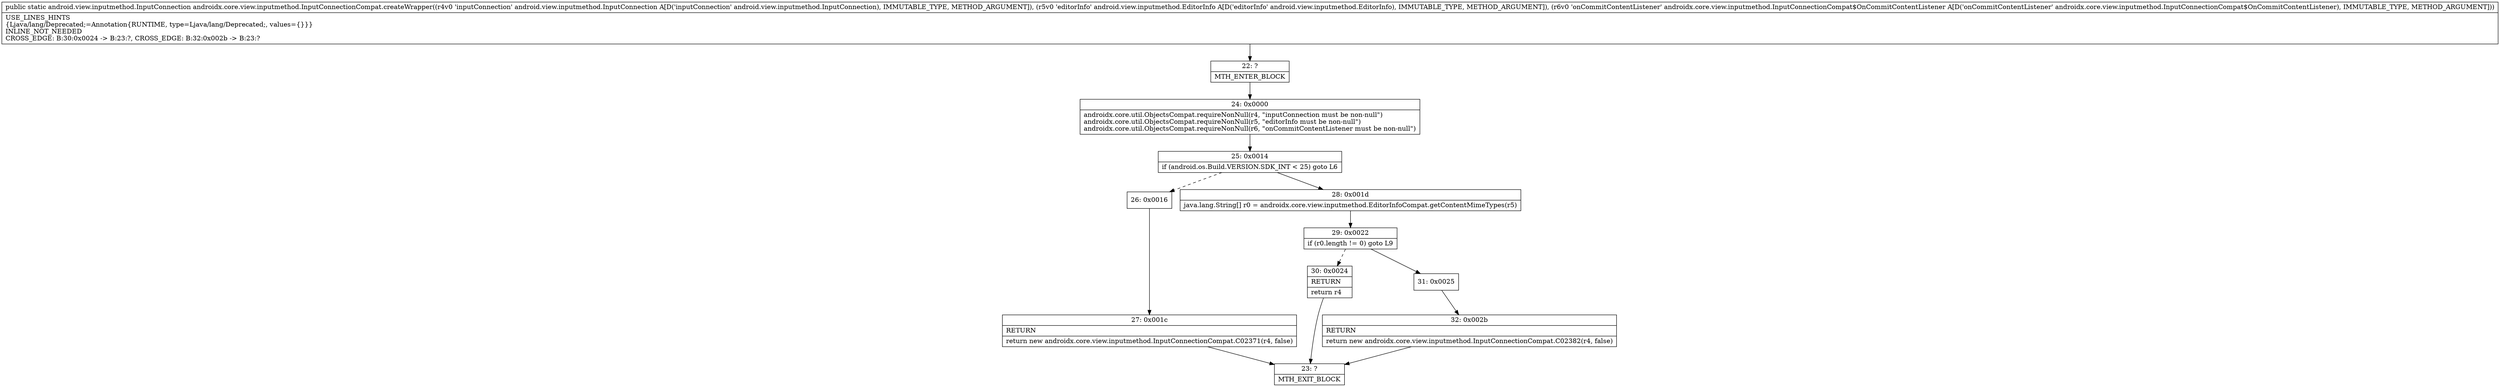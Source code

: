 digraph "CFG forandroidx.core.view.inputmethod.InputConnectionCompat.createWrapper(Landroid\/view\/inputmethod\/InputConnection;Landroid\/view\/inputmethod\/EditorInfo;Landroidx\/core\/view\/inputmethod\/InputConnectionCompat$OnCommitContentListener;)Landroid\/view\/inputmethod\/InputConnection;" {
Node_22 [shape=record,label="{22\:\ ?|MTH_ENTER_BLOCK\l}"];
Node_24 [shape=record,label="{24\:\ 0x0000|androidx.core.util.ObjectsCompat.requireNonNull(r4, \"inputConnection must be non\-null\")\landroidx.core.util.ObjectsCompat.requireNonNull(r5, \"editorInfo must be non\-null\")\landroidx.core.util.ObjectsCompat.requireNonNull(r6, \"onCommitContentListener must be non\-null\")\l}"];
Node_25 [shape=record,label="{25\:\ 0x0014|if (android.os.Build.VERSION.SDK_INT \< 25) goto L6\l}"];
Node_26 [shape=record,label="{26\:\ 0x0016}"];
Node_27 [shape=record,label="{27\:\ 0x001c|RETURN\l|return new androidx.core.view.inputmethod.InputConnectionCompat.C02371(r4, false)\l}"];
Node_23 [shape=record,label="{23\:\ ?|MTH_EXIT_BLOCK\l}"];
Node_28 [shape=record,label="{28\:\ 0x001d|java.lang.String[] r0 = androidx.core.view.inputmethod.EditorInfoCompat.getContentMimeTypes(r5)\l}"];
Node_29 [shape=record,label="{29\:\ 0x0022|if (r0.length != 0) goto L9\l}"];
Node_30 [shape=record,label="{30\:\ 0x0024|RETURN\l|return r4\l}"];
Node_31 [shape=record,label="{31\:\ 0x0025}"];
Node_32 [shape=record,label="{32\:\ 0x002b|RETURN\l|return new androidx.core.view.inputmethod.InputConnectionCompat.C02382(r4, false)\l}"];
MethodNode[shape=record,label="{public static android.view.inputmethod.InputConnection androidx.core.view.inputmethod.InputConnectionCompat.createWrapper((r4v0 'inputConnection' android.view.inputmethod.InputConnection A[D('inputConnection' android.view.inputmethod.InputConnection), IMMUTABLE_TYPE, METHOD_ARGUMENT]), (r5v0 'editorInfo' android.view.inputmethod.EditorInfo A[D('editorInfo' android.view.inputmethod.EditorInfo), IMMUTABLE_TYPE, METHOD_ARGUMENT]), (r6v0 'onCommitContentListener' androidx.core.view.inputmethod.InputConnectionCompat$OnCommitContentListener A[D('onCommitContentListener' androidx.core.view.inputmethod.InputConnectionCompat$OnCommitContentListener), IMMUTABLE_TYPE, METHOD_ARGUMENT]))  | USE_LINES_HINTS\l\{Ljava\/lang\/Deprecated;=Annotation\{RUNTIME, type=Ljava\/lang\/Deprecated;, values=\{\}\}\}\lINLINE_NOT_NEEDED\lCROSS_EDGE: B:30:0x0024 \-\> B:23:?, CROSS_EDGE: B:32:0x002b \-\> B:23:?\l}"];
MethodNode -> Node_22;Node_22 -> Node_24;
Node_24 -> Node_25;
Node_25 -> Node_26[style=dashed];
Node_25 -> Node_28;
Node_26 -> Node_27;
Node_27 -> Node_23;
Node_28 -> Node_29;
Node_29 -> Node_30[style=dashed];
Node_29 -> Node_31;
Node_30 -> Node_23;
Node_31 -> Node_32;
Node_32 -> Node_23;
}


